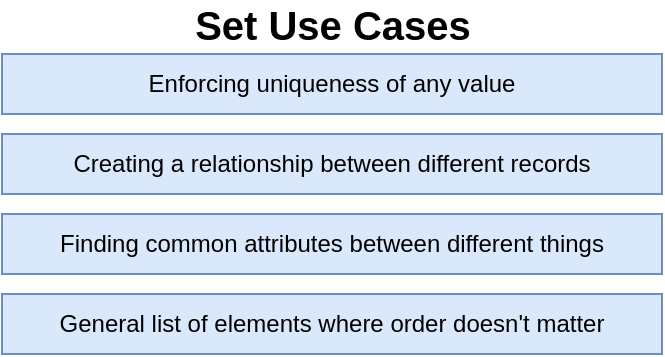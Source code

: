 <mxfile version="26.0.16" pages="7">
  <diagram id="65vfC-7LeFZRpfFSywaT" name="01 - uses">
    <mxGraphModel dx="394" dy="243" grid="1" gridSize="10" guides="1" tooltips="1" connect="1" arrows="1" fold="1" page="1" pageScale="1" pageWidth="1920" pageHeight="1200" math="0" shadow="0">
      <root>
        <mxCell id="0" />
        <mxCell id="1" parent="0" />
        <mxCell id="Y8jP0EyAplemmG68bICI-1" value="Enforcing uniqueness of any value" style="rounded=0;whiteSpace=wrap;html=1;fillColor=#dae8fc;strokeColor=#6c8ebf;" vertex="1" parent="1">
          <mxGeometry x="700" y="410" width="330" height="30" as="geometry" />
        </mxCell>
        <mxCell id="Y8jP0EyAplemmG68bICI-2" value="Set Use Cases" style="text;html=1;strokeColor=none;fillColor=none;align=center;verticalAlign=middle;whiteSpace=wrap;rounded=0;fontSize=20;fontStyle=1" vertex="1" parent="1">
          <mxGeometry x="763.75" y="385" width="202.5" height="20" as="geometry" />
        </mxCell>
        <mxCell id="Y8jP0EyAplemmG68bICI-4" value="Finding common attributes between different things" style="rounded=0;whiteSpace=wrap;html=1;fillColor=#dae8fc;strokeColor=#6c8ebf;" vertex="1" parent="1">
          <mxGeometry x="700" y="490" width="330" height="30" as="geometry" />
        </mxCell>
        <mxCell id="Y8jP0EyAplemmG68bICI-5" value="Creating a relationship between different records" style="rounded=0;whiteSpace=wrap;html=1;fillColor=#dae8fc;strokeColor=#6c8ebf;" vertex="1" parent="1">
          <mxGeometry x="700" y="450" width="330" height="30" as="geometry" />
        </mxCell>
        <mxCell id="Y8jP0EyAplemmG68bICI-6" value="General list of elements where order doesn&#39;t matter" style="rounded=0;whiteSpace=wrap;html=1;fillColor=#dae8fc;strokeColor=#6c8ebf;" vertex="1" parent="1">
          <mxGeometry x="700" y="530" width="330" height="30" as="geometry" />
        </mxCell>
      </root>
    </mxGraphModel>
  </diagram>
  <diagram id="PM_84VMtJE19uxWeuPDo" name="02 - unique">
    <mxGraphModel dx="471" dy="290" grid="1" gridSize="10" guides="1" tooltips="1" connect="1" arrows="1" fold="1" page="1" pageScale="1" pageWidth="1920" pageHeight="1200" math="0" shadow="0">
      <root>
        <mxCell id="uspkfItibW6oa9765OMP-0" />
        <mxCell id="uspkfItibW6oa9765OMP-1" parent="uspkfItibW6oa9765OMP-0" />
        <mxCell id="gSGej4dtUN3YKoE-uAbL-1" value="Redis" style="rounded=0;whiteSpace=wrap;html=1;shadow=1;fontSize=14;align=center;fillColor=#dae8fc;strokeColor=#6c8ebf;" vertex="1" parent="uspkfItibW6oa9765OMP-1">
          <mxGeometry x="830" y="380" width="230" height="30" as="geometry" />
        </mxCell>
        <mxCell id="gSGej4dtUN3YKoE-uAbL-2" value="" style="rounded=0;whiteSpace=wrap;html=1;shadow=1;fontSize=14;align=center;fillColor=#dae8fc;strokeColor=#6c8ebf;" vertex="1" parent="uspkfItibW6oa9765OMP-1">
          <mxGeometry x="830" y="410" width="230" height="180" as="geometry" />
        </mxCell>
        <mxCell id="gSGej4dtUN3YKoE-uAbL-6" value="Set of Usernames" style="rounded=0;whiteSpace=wrap;html=1;fontSize=11;align=center;fontStyle=2;fillColor=#f5f5f5;strokeColor=#666666;fontColor=#333333;" vertex="1" parent="uspkfItibW6oa9765OMP-1">
          <mxGeometry x="950" y="420" width="100" height="20" as="geometry" />
        </mxCell>
        <mxCell id="gSGej4dtUN3YKoE-uAbL-15" style="edgeStyle=orthogonalEdgeStyle;rounded=0;orthogonalLoop=1;jettySize=auto;html=1;exitX=1;exitY=0.5;exitDx=0;exitDy=0;fontSize=11;" edge="1" parent="uspkfItibW6oa9765OMP-1" source="gSGej4dtUN3YKoE-uAbL-14" target="gSGej4dtUN3YKoE-uAbL-6">
          <mxGeometry relative="1" as="geometry" />
        </mxCell>
        <mxCell id="gSGej4dtUN3YKoE-uAbL-14" value="usernames:unique" style="rounded=0;whiteSpace=wrap;html=1;fontSize=9;" vertex="1" parent="uspkfItibW6oa9765OMP-1">
          <mxGeometry x="840" y="420" width="90" height="20" as="geometry" />
        </mxCell>
        <mxCell id="gSGej4dtUN3YKoE-uAbL-16" value="" style="rounded=0;whiteSpace=wrap;html=1;fontSize=11;align=center;fontStyle=2;fillColor=#f5f5f5;strokeColor=#666666;fontColor=#333333;" vertex="1" parent="uspkfItibW6oa9765OMP-1">
          <mxGeometry x="950" y="440" width="100" height="140" as="geometry" />
        </mxCell>
        <mxCell id="gSGej4dtUN3YKoE-uAbL-17" value="API" style="rounded=0;whiteSpace=wrap;html=1;shadow=1;fontSize=14;align=center;fillColor=#dae8fc;strokeColor=#6c8ebf;" vertex="1" parent="uspkfItibW6oa9765OMP-1">
          <mxGeometry x="710" y="380" width="110" height="30" as="geometry" />
        </mxCell>
        <mxCell id="gSGej4dtUN3YKoE-uAbL-18" value="" style="rounded=0;whiteSpace=wrap;html=1;shadow=1;fontSize=14;align=center;fillColor=#dae8fc;strokeColor=#6c8ebf;" vertex="1" parent="uspkfItibW6oa9765OMP-1">
          <mxGeometry x="710" y="410" width="110" height="180" as="geometry" />
        </mxCell>
        <mxCell id="gSGej4dtUN3YKoE-uAbL-19" value="Request" style="rounded=0;whiteSpace=wrap;html=1;fontSize=11;fillColor=#f5f5f5;strokeColor=#666666;fontColor=#333333;fontStyle=1" vertex="1" parent="uspkfItibW6oa9765OMP-1">
          <mxGeometry x="600" y="400" width="90" height="20" as="geometry" />
        </mxCell>
        <mxCell id="gSGej4dtUN3YKoE-uAbL-21" style="edgeStyle=orthogonalEdgeStyle;rounded=0;orthogonalLoop=1;jettySize=auto;html=1;exitX=1;exitY=0.5;exitDx=0;exitDy=0;entryX=0;entryY=0.25;entryDx=0;entryDy=0;fontSize=11;" edge="1" parent="uspkfItibW6oa9765OMP-1" source="gSGej4dtUN3YKoE-uAbL-20" target="gSGej4dtUN3YKoE-uAbL-18">
          <mxGeometry relative="1" as="geometry" />
        </mxCell>
        <mxCell id="gSGej4dtUN3YKoE-uAbL-20" value="Sign up with username &#39;powerseller1&#39;" style="rounded=0;whiteSpace=wrap;html=1;fontSize=11;fillColor=#f5f5f5;strokeColor=#666666;fontColor=#333333;fontStyle=2" vertex="1" parent="uspkfItibW6oa9765OMP-1">
          <mxGeometry x="600" y="420" width="90" height="70" as="geometry" />
        </mxCell>
        <mxCell id="gSGej4dtUN3YKoE-uAbL-23" style="edgeStyle=orthogonalEdgeStyle;rounded=0;orthogonalLoop=1;jettySize=auto;html=1;exitX=1;exitY=0.5;exitDx=0;exitDy=0;entryX=0;entryY=0.5;entryDx=0;entryDy=0;fontSize=11;" edge="1" parent="uspkfItibW6oa9765OMP-1" source="gSGej4dtUN3YKoE-uAbL-22" target="gSGej4dtUN3YKoE-uAbL-14">
          <mxGeometry relative="1" as="geometry">
            <Array as="points">
              <mxPoint x="815" y="430" />
            </Array>
          </mxGeometry>
        </mxCell>
        <mxCell id="gSGej4dtUN3YKoE-uAbL-29" style="edgeStyle=orthogonalEdgeStyle;rounded=0;orthogonalLoop=1;jettySize=auto;html=1;exitX=0.5;exitY=1;exitDx=0;exitDy=0;entryX=0.5;entryY=0;entryDx=0;entryDy=0;fontSize=11;" edge="1" parent="uspkfItibW6oa9765OMP-1" source="gSGej4dtUN3YKoE-uAbL-22" target="gSGej4dtUN3YKoE-uAbL-28">
          <mxGeometry relative="1" as="geometry" />
        </mxCell>
        <mxCell id="gSGej4dtUN3YKoE-uAbL-22" value="Check to see if this username is already in use" style="rounded=0;whiteSpace=wrap;html=1;fontSize=11;" vertex="1" parent="uspkfItibW6oa9765OMP-1">
          <mxGeometry x="715" y="430" width="100" height="50" as="geometry" />
        </mxCell>
        <mxCell id="gSGej4dtUN3YKoE-uAbL-24" value="seller4" style="rounded=0;whiteSpace=wrap;html=1;fontSize=11;" vertex="1" parent="uspkfItibW6oa9765OMP-1">
          <mxGeometry x="960" y="445" width="80" height="20" as="geometry" />
        </mxCell>
        <mxCell id="gSGej4dtUN3YKoE-uAbL-25" value="chairvendor" style="rounded=0;whiteSpace=wrap;html=1;fontSize=11;" vertex="1" parent="uspkfItibW6oa9765OMP-1">
          <mxGeometry x="960" y="473" width="80" height="20" as="geometry" />
        </mxCell>
        <mxCell id="gSGej4dtUN3YKoE-uAbL-26" value="tablemerchant" style="rounded=0;whiteSpace=wrap;html=1;fontSize=11;" vertex="1" parent="uspkfItibW6oa9765OMP-1">
          <mxGeometry x="960" y="502" width="80" height="20" as="geometry" />
        </mxCell>
        <mxCell id="gSGej4dtUN3YKoE-uAbL-27" value="gooditems" style="rounded=0;whiteSpace=wrap;html=1;fontSize=11;" vertex="1" parent="uspkfItibW6oa9765OMP-1">
          <mxGeometry x="960" y="530" width="80" height="20" as="geometry" />
        </mxCell>
        <mxCell id="gSGej4dtUN3YKoE-uAbL-28" value="Nope! Create new user + add username to set" style="rounded=0;whiteSpace=wrap;html=1;fontSize=11;" vertex="1" parent="uspkfItibW6oa9765OMP-1">
          <mxGeometry x="715" y="493" width="100" height="57" as="geometry" />
        </mxCell>
        <mxCell id="KByKT-0Sir-wnAgBDlZ6-0" value="Is the username &#39;powerseller1&#39; in use?" style="rounded=0;whiteSpace=wrap;html=1;fontSize=14;fontStyle=1;fillColor=#f8cecc;strokeColor=#b85450;" vertex="1" parent="uspkfItibW6oa9765OMP-1">
          <mxGeometry x="700" y="610" width="320" height="40" as="geometry" />
        </mxCell>
        <mxCell id="KByKT-0Sir-wnAgBDlZ6-1" value="SISMEMBER usernames powerseller1" style="rounded=0;whiteSpace=wrap;html=1;fontSize=12;align=center;fontStyle=2;fillColor=#f5f5f5;strokeColor=#666666;fontColor=#333333;" vertex="1" parent="uspkfItibW6oa9765OMP-1">
          <mxGeometry x="700" y="650" width="320" height="30" as="geometry" />
        </mxCell>
        <mxCell id="K8rMCQtOQAX7UBQQrtDy-0" value="powerseller1" style="rounded=0;whiteSpace=wrap;html=1;fontSize=11;" vertex="1" parent="uspkfItibW6oa9765OMP-1">
          <mxGeometry x="960" y="550" width="80" height="20" as="geometry" />
        </mxCell>
      </root>
    </mxGraphModel>
  </diagram>
  <diagram name="04 - likes" id="EOR6ztOeFSySmGALgoNd">
    <mxGraphModel dx="538" dy="332" grid="1" gridSize="10" guides="1" tooltips="1" connect="1" arrows="1" fold="1" page="1" pageScale="1" pageWidth="1920" pageHeight="1200" math="0" shadow="0">
      <root>
        <mxCell id="uQO97clvonAkQRXxeujS-0" />
        <mxCell id="uQO97clvonAkQRXxeujS-1" parent="uQO97clvonAkQRXxeujS-0" />
        <mxCell id="uQO97clvonAkQRXxeujS-2" value="Redis" style="rounded=0;whiteSpace=wrap;html=1;shadow=1;fontSize=14;align=center;fillColor=#dae8fc;strokeColor=#6c8ebf;" vertex="1" parent="uQO97clvonAkQRXxeujS-1">
          <mxGeometry x="850" y="380" width="210" height="30" as="geometry" />
        </mxCell>
        <mxCell id="uQO97clvonAkQRXxeujS-3" value="" style="rounded=0;whiteSpace=wrap;html=1;shadow=1;fontSize=14;align=center;fillColor=#dae8fc;strokeColor=#6c8ebf;" vertex="1" parent="uQO97clvonAkQRXxeujS-1">
          <mxGeometry x="850" y="410" width="210" height="180" as="geometry" />
        </mxCell>
        <mxCell id="uQO97clvonAkQRXxeujS-4" value="Item ID&#39;s that user ID 45 likes" style="rounded=0;whiteSpace=wrap;html=1;fontSize=11;align=center;fontStyle=2;fillColor=#f5f5f5;strokeColor=#666666;fontColor=#333333;" vertex="1" parent="uQO97clvonAkQRXxeujS-1">
          <mxGeometry x="950" y="420" width="100" height="30" as="geometry" />
        </mxCell>
        <mxCell id="uQO97clvonAkQRXxeujS-5" style="edgeStyle=orthogonalEdgeStyle;rounded=0;orthogonalLoop=1;jettySize=auto;html=1;exitX=1;exitY=0.5;exitDx=0;exitDy=0;fontSize=11;" edge="1" parent="uQO97clvonAkQRXxeujS-1" source="uQO97clvonAkQRXxeujS-6" target="uQO97clvonAkQRXxeujS-4">
          <mxGeometry relative="1" as="geometry" />
        </mxCell>
        <mxCell id="uQO97clvonAkQRXxeujS-6" value="users:likes#45" style="rounded=0;whiteSpace=wrap;html=1;fontSize=11;" vertex="1" parent="uQO97clvonAkQRXxeujS-1">
          <mxGeometry x="852" y="425" width="80" height="20" as="geometry" />
        </mxCell>
        <mxCell id="uQO97clvonAkQRXxeujS-7" value="" style="rounded=0;whiteSpace=wrap;html=1;fontSize=11;align=center;fontStyle=2;fillColor=#f5f5f5;strokeColor=#666666;fontColor=#333333;" vertex="1" parent="uQO97clvonAkQRXxeujS-1">
          <mxGeometry x="950" y="450" width="100" height="130" as="geometry" />
        </mxCell>
        <mxCell id="uQO97clvonAkQRXxeujS-8" value="123" style="rounded=0;whiteSpace=wrap;html=1;fontSize=11;" vertex="1" parent="uQO97clvonAkQRXxeujS-1">
          <mxGeometry x="960" y="455" width="80" height="20" as="geometry" />
        </mxCell>
        <mxCell id="uQO97clvonAkQRXxeujS-9" value="555" style="rounded=0;whiteSpace=wrap;html=1;fontSize=11;" vertex="1" parent="uQO97clvonAkQRXxeujS-1">
          <mxGeometry x="960" y="483" width="80" height="20" as="geometry" />
        </mxCell>
        <mxCell id="uQO97clvonAkQRXxeujS-10" value="222" style="rounded=0;whiteSpace=wrap;html=1;fontSize=11;" vertex="1" parent="uQO97clvonAkQRXxeujS-1">
          <mxGeometry x="960" y="512" width="80" height="20" as="geometry" />
        </mxCell>
        <mxCell id="uQO97clvonAkQRXxeujS-11" value="909" style="rounded=0;whiteSpace=wrap;html=1;fontSize=11;" vertex="1" parent="uQO97clvonAkQRXxeujS-1">
          <mxGeometry x="960" y="540" width="80" height="20" as="geometry" />
        </mxCell>
        <mxCell id="uQO97clvonAkQRXxeujS-20" value="Which items do user with ID 45 like?" style="rounded=0;whiteSpace=wrap;html=1;fontSize=14;fontStyle=1;fillColor=#f8cecc;strokeColor=#b85450;" vertex="1" parent="uQO97clvonAkQRXxeujS-1">
          <mxGeometry x="1080" y="382" width="260" height="40" as="geometry" />
        </mxCell>
        <mxCell id="5Gb4C19hUrc3802h6q6f-2" value="SMEMBERS&amp;nbsp;&lt;span style=&quot;color: rgb(0 , 0 , 0) ; font-size: 11px ; font-style: normal&quot;&gt;users:likes#45&lt;/span&gt;" style="rounded=0;whiteSpace=wrap;html=1;fontSize=12;align=center;fontStyle=2;fillColor=#f5f5f5;strokeColor=#666666;fontColor=#333333;" vertex="1" parent="uQO97clvonAkQRXxeujS-1">
          <mxGeometry x="1080" y="422" width="260" height="30" as="geometry" />
        </mxCell>
        <mxCell id="5Gb4C19hUrc3802h6q6f-3" value="How &lt;i&gt;many&lt;/i&gt; items does user with ID 45 like?" style="rounded=0;whiteSpace=wrap;html=1;fontSize=14;fontStyle=1;fillColor=#f8cecc;strokeColor=#b85450;" vertex="1" parent="uQO97clvonAkQRXxeujS-1">
          <mxGeometry x="1080" y="462" width="260" height="40" as="geometry" />
        </mxCell>
        <mxCell id="5Gb4C19hUrc3802h6q6f-4" value="SCARD&amp;nbsp;&lt;span style=&quot;color: rgb(0 , 0 , 0) ; font-size: 11px ; font-style: normal&quot;&gt;users:likes#45&lt;/span&gt;" style="rounded=0;whiteSpace=wrap;html=1;fontSize=12;align=center;fontStyle=2;fillColor=#f5f5f5;strokeColor=#666666;fontColor=#333333;" vertex="1" parent="uQO97clvonAkQRXxeujS-1">
          <mxGeometry x="1080" y="502" width="260" height="30" as="geometry" />
        </mxCell>
        <mxCell id="5Gb4C19hUrc3802h6q6f-5" value="Does user with ID 45 like the item with ID 123?" style="rounded=0;whiteSpace=wrap;html=1;fontSize=14;fontStyle=1;fillColor=#f8cecc;strokeColor=#b85450;" vertex="1" parent="uQO97clvonAkQRXxeujS-1">
          <mxGeometry x="1080" y="540" width="260" height="40" as="geometry" />
        </mxCell>
        <mxCell id="5Gb4C19hUrc3802h6q6f-6" value="SISMEMBER&amp;nbsp;&lt;span style=&quot;color: rgb(0 , 0 , 0) ; font-size: 11px ; font-style: normal&quot;&gt;users:likes#45&lt;/span&gt;&amp;nbsp;123" style="rounded=0;whiteSpace=wrap;html=1;fontSize=12;align=center;fontStyle=2;fillColor=#f5f5f5;strokeColor=#666666;fontColor=#333333;" vertex="1" parent="uQO97clvonAkQRXxeujS-1">
          <mxGeometry x="1080" y="580" width="260" height="30" as="geometry" />
        </mxCell>
      </root>
    </mxGraphModel>
  </diagram>
  <diagram id="Mh0uvSvNiHFg_AnbaUa-" name="06 - dup">
    <mxGraphModel dx="565" dy="348" grid="1" gridSize="10" guides="1" tooltips="1" connect="1" arrows="1" fold="1" page="1" pageScale="1" pageWidth="1920" pageHeight="1200" math="0" shadow="0">
      <root>
        <mxCell id="TpucwG2LI65JiCxC-MDD-0" />
        <mxCell id="TpucwG2LI65JiCxC-MDD-1" parent="TpucwG2LI65JiCxC-MDD-0" />
        <mxCell id="Nla-4TpSgEvF4evDeSvK-0" value="Redis" style="rounded=0;whiteSpace=wrap;html=1;shadow=1;fontSize=14;align=center;fillColor=#dae8fc;strokeColor=#6c8ebf;" vertex="1" parent="TpucwG2LI65JiCxC-MDD-1">
          <mxGeometry x="866" y="380" width="374" height="30" as="geometry" />
        </mxCell>
        <mxCell id="Nla-4TpSgEvF4evDeSvK-1" value="" style="rounded=0;whiteSpace=wrap;html=1;shadow=1;fontSize=14;align=center;fillColor=#dae8fc;strokeColor=#6c8ebf;" vertex="1" parent="TpucwG2LI65JiCxC-MDD-1">
          <mxGeometry x="866" y="410" width="374" height="270" as="geometry" />
        </mxCell>
        <mxCell id="Nla-4TpSgEvF4evDeSvK-2" value="Item ID&#39;s that user ID 45 likes" style="rounded=0;whiteSpace=wrap;html=1;fontSize=11;align=center;fontStyle=2;fillColor=#f5f5f5;strokeColor=#666666;fontColor=#333333;" vertex="1" parent="TpucwG2LI65JiCxC-MDD-1">
          <mxGeometry x="950" y="420" width="100" height="30" as="geometry" />
        </mxCell>
        <mxCell id="Nla-4TpSgEvF4evDeSvK-3" style="edgeStyle=orthogonalEdgeStyle;rounded=0;orthogonalLoop=1;jettySize=auto;html=1;exitX=1;exitY=0.5;exitDx=0;exitDy=0;fontSize=11;" edge="1" parent="TpucwG2LI65JiCxC-MDD-1" source="Nla-4TpSgEvF4evDeSvK-4" target="Nla-4TpSgEvF4evDeSvK-2">
          <mxGeometry relative="1" as="geometry" />
        </mxCell>
        <mxCell id="Nla-4TpSgEvF4evDeSvK-4" value="users:likes#45" style="rounded=0;whiteSpace=wrap;html=1;fontSize=8;" vertex="1" parent="TpucwG2LI65JiCxC-MDD-1">
          <mxGeometry x="870" y="425" width="62" height="20" as="geometry" />
        </mxCell>
        <mxCell id="Nla-4TpSgEvF4evDeSvK-5" value="" style="rounded=0;whiteSpace=wrap;html=1;fontSize=11;align=center;fontStyle=2;fillColor=#f5f5f5;strokeColor=#666666;fontColor=#333333;" vertex="1" parent="TpucwG2LI65JiCxC-MDD-1">
          <mxGeometry x="950" y="450" width="100" height="80" as="geometry" />
        </mxCell>
        <mxCell id="Nla-4TpSgEvF4evDeSvK-6" value="123" style="rounded=0;whiteSpace=wrap;html=1;fontSize=11;" vertex="1" parent="TpucwG2LI65JiCxC-MDD-1">
          <mxGeometry x="960" y="452" width="80" height="13" as="geometry" />
        </mxCell>
        <mxCell id="Nla-4TpSgEvF4evDeSvK-7" value="555" style="rounded=0;whiteSpace=wrap;html=1;fontSize=11;" vertex="1" parent="TpucwG2LI65JiCxC-MDD-1">
          <mxGeometry x="960" y="472" width="80" height="13" as="geometry" />
        </mxCell>
        <mxCell id="Nla-4TpSgEvF4evDeSvK-8" value="222" style="rounded=0;whiteSpace=wrap;html=1;fontSize=11;" vertex="1" parent="TpucwG2LI65JiCxC-MDD-1">
          <mxGeometry x="960" y="492" width="80" height="13" as="geometry" />
        </mxCell>
        <mxCell id="Nla-4TpSgEvF4evDeSvK-9" value="909" style="rounded=0;whiteSpace=wrap;html=1;fontSize=11;" vertex="1" parent="TpucwG2LI65JiCxC-MDD-1">
          <mxGeometry x="960" y="512.5" width="80" height="13" as="geometry" />
        </mxCell>
        <mxCell id="Nla-4TpSgEvF4evDeSvK-16" value="Item ID&#39;s that user ID 32 likes" style="rounded=0;whiteSpace=wrap;html=1;fontSize=11;align=center;fontStyle=2;fillColor=#f5f5f5;strokeColor=#666666;fontColor=#333333;" vertex="1" parent="TpucwG2LI65JiCxC-MDD-1">
          <mxGeometry x="1138" y="420" width="100" height="30" as="geometry" />
        </mxCell>
        <mxCell id="Nla-4TpSgEvF4evDeSvK-17" style="edgeStyle=orthogonalEdgeStyle;rounded=0;orthogonalLoop=1;jettySize=auto;html=1;exitX=1;exitY=0.5;exitDx=0;exitDy=0;fontSize=11;" edge="1" parent="TpucwG2LI65JiCxC-MDD-1" source="Nla-4TpSgEvF4evDeSvK-18" target="Nla-4TpSgEvF4evDeSvK-16">
          <mxGeometry relative="1" as="geometry" />
        </mxCell>
        <mxCell id="Nla-4TpSgEvF4evDeSvK-18" value="users:likes#32" style="rounded=0;whiteSpace=wrap;html=1;fontSize=8;" vertex="1" parent="TpucwG2LI65JiCxC-MDD-1">
          <mxGeometry x="1060" y="425" width="60" height="20" as="geometry" />
        </mxCell>
        <mxCell id="Nla-4TpSgEvF4evDeSvK-24" value="" style="rounded=0;whiteSpace=wrap;html=1;fontSize=11;align=center;fontStyle=2;fillColor=#f5f5f5;strokeColor=#666666;fontColor=#333333;" vertex="1" parent="TpucwG2LI65JiCxC-MDD-1">
          <mxGeometry x="1138" y="450" width="100" height="80" as="geometry" />
        </mxCell>
        <mxCell id="Nla-4TpSgEvF4evDeSvK-25" value="123" style="rounded=0;whiteSpace=wrap;html=1;fontSize=11;" vertex="1" parent="TpucwG2LI65JiCxC-MDD-1">
          <mxGeometry x="1148" y="452" width="80" height="13" as="geometry" />
        </mxCell>
        <mxCell id="Nla-4TpSgEvF4evDeSvK-26" value="555" style="rounded=0;whiteSpace=wrap;html=1;fontSize=11;" vertex="1" parent="TpucwG2LI65JiCxC-MDD-1">
          <mxGeometry x="1148" y="472" width="80" height="13" as="geometry" />
        </mxCell>
        <mxCell id="Nla-4TpSgEvF4evDeSvK-27" value="222" style="rounded=0;whiteSpace=wrap;html=1;fontSize=11;" vertex="1" parent="TpucwG2LI65JiCxC-MDD-1">
          <mxGeometry x="1148" y="492" width="80" height="13" as="geometry" />
        </mxCell>
        <mxCell id="Nla-4TpSgEvF4evDeSvK-28" value="909" style="rounded=0;whiteSpace=wrap;html=1;fontSize=11;" vertex="1" parent="TpucwG2LI65JiCxC-MDD-1">
          <mxGeometry x="1148" y="512.5" width="80" height="13" as="geometry" />
        </mxCell>
        <mxCell id="Nla-4TpSgEvF4evDeSvK-29" value="Item ID&#39;s that user ID 17 likes" style="rounded=0;whiteSpace=wrap;html=1;fontSize=11;align=center;fontStyle=2;fillColor=#f5f5f5;strokeColor=#666666;fontColor=#333333;" vertex="1" parent="TpucwG2LI65JiCxC-MDD-1">
          <mxGeometry x="950" y="560" width="100" height="30" as="geometry" />
        </mxCell>
        <mxCell id="Nla-4TpSgEvF4evDeSvK-30" style="edgeStyle=orthogonalEdgeStyle;rounded=0;orthogonalLoop=1;jettySize=auto;html=1;exitX=1;exitY=0.5;exitDx=0;exitDy=0;fontSize=11;" edge="1" parent="TpucwG2LI65JiCxC-MDD-1" source="Nla-4TpSgEvF4evDeSvK-31" target="Nla-4TpSgEvF4evDeSvK-29">
          <mxGeometry relative="1" as="geometry" />
        </mxCell>
        <mxCell id="Nla-4TpSgEvF4evDeSvK-31" value="users:likes#17" style="rounded=0;whiteSpace=wrap;html=1;fontSize=8;" vertex="1" parent="TpucwG2LI65JiCxC-MDD-1">
          <mxGeometry x="870" y="565" width="62" height="20" as="geometry" />
        </mxCell>
        <mxCell id="Nla-4TpSgEvF4evDeSvK-32" value="" style="rounded=0;whiteSpace=wrap;html=1;fontSize=11;align=center;fontStyle=2;fillColor=#f5f5f5;strokeColor=#666666;fontColor=#333333;" vertex="1" parent="TpucwG2LI65JiCxC-MDD-1">
          <mxGeometry x="950" y="590" width="100" height="80" as="geometry" />
        </mxCell>
        <mxCell id="Nla-4TpSgEvF4evDeSvK-33" value="123" style="rounded=0;whiteSpace=wrap;html=1;fontSize=11;" vertex="1" parent="TpucwG2LI65JiCxC-MDD-1">
          <mxGeometry x="960" y="592" width="80" height="13" as="geometry" />
        </mxCell>
        <mxCell id="Nla-4TpSgEvF4evDeSvK-34" value="555" style="rounded=0;whiteSpace=wrap;html=1;fontSize=11;" vertex="1" parent="TpucwG2LI65JiCxC-MDD-1">
          <mxGeometry x="960" y="612" width="80" height="13" as="geometry" />
        </mxCell>
        <mxCell id="Nla-4TpSgEvF4evDeSvK-35" value="222" style="rounded=0;whiteSpace=wrap;html=1;fontSize=11;" vertex="1" parent="TpucwG2LI65JiCxC-MDD-1">
          <mxGeometry x="960" y="632" width="80" height="13" as="geometry" />
        </mxCell>
        <mxCell id="Nla-4TpSgEvF4evDeSvK-36" value="909" style="rounded=0;whiteSpace=wrap;html=1;fontSize=11;" vertex="1" parent="TpucwG2LI65JiCxC-MDD-1">
          <mxGeometry x="960" y="652.5" width="80" height="13" as="geometry" />
        </mxCell>
        <mxCell id="Nla-4TpSgEvF4evDeSvK-37" value="Item ID&#39;s that user ID 82 likes" style="rounded=0;whiteSpace=wrap;html=1;fontSize=11;align=center;fontStyle=2;fillColor=#f5f5f5;strokeColor=#666666;fontColor=#333333;" vertex="1" parent="TpucwG2LI65JiCxC-MDD-1">
          <mxGeometry x="1138" y="560" width="100" height="30" as="geometry" />
        </mxCell>
        <mxCell id="Nla-4TpSgEvF4evDeSvK-38" style="edgeStyle=orthogonalEdgeStyle;rounded=0;orthogonalLoop=1;jettySize=auto;html=1;exitX=1;exitY=0.5;exitDx=0;exitDy=0;fontSize=11;" edge="1" parent="TpucwG2LI65JiCxC-MDD-1" source="Nla-4TpSgEvF4evDeSvK-39" target="Nla-4TpSgEvF4evDeSvK-37">
          <mxGeometry relative="1" as="geometry" />
        </mxCell>
        <mxCell id="Nla-4TpSgEvF4evDeSvK-39" value="users:likes#82" style="rounded=0;whiteSpace=wrap;html=1;fontSize=8;" vertex="1" parent="TpucwG2LI65JiCxC-MDD-1">
          <mxGeometry x="1060" y="565" width="60" height="20" as="geometry" />
        </mxCell>
        <mxCell id="Nla-4TpSgEvF4evDeSvK-40" value="" style="rounded=0;whiteSpace=wrap;html=1;fontSize=11;align=center;fontStyle=2;fillColor=#f5f5f5;strokeColor=#666666;fontColor=#333333;" vertex="1" parent="TpucwG2LI65JiCxC-MDD-1">
          <mxGeometry x="1138" y="590" width="100" height="80" as="geometry" />
        </mxCell>
        <mxCell id="Nla-4TpSgEvF4evDeSvK-41" value="123" style="rounded=0;whiteSpace=wrap;html=1;fontSize=11;" vertex="1" parent="TpucwG2LI65JiCxC-MDD-1">
          <mxGeometry x="1148" y="592" width="80" height="13" as="geometry" />
        </mxCell>
        <mxCell id="Nla-4TpSgEvF4evDeSvK-42" value="19915b" style="rounded=0;whiteSpace=wrap;html=1;fontSize=11;fillColor=#ffe6cc;strokeColor=#d79b00;" vertex="1" parent="TpucwG2LI65JiCxC-MDD-1">
          <mxGeometry x="1148" y="612" width="80" height="13" as="geometry" />
        </mxCell>
        <mxCell id="Nla-4TpSgEvF4evDeSvK-43" value="222" style="rounded=0;whiteSpace=wrap;html=1;fontSize=11;" vertex="1" parent="TpucwG2LI65JiCxC-MDD-1">
          <mxGeometry x="1148" y="632" width="80" height="13" as="geometry" />
        </mxCell>
        <mxCell id="Nla-4TpSgEvF4evDeSvK-44" value="909" style="rounded=0;whiteSpace=wrap;html=1;fontSize=11;" vertex="1" parent="TpucwG2LI65JiCxC-MDD-1">
          <mxGeometry x="1148" y="652.5" width="80" height="13" as="geometry" />
        </mxCell>
        <mxCell id="Nla-4TpSgEvF4evDeSvK-45" value="We don&#39;t have a good way to query all sets at the same time!" style="rounded=0;whiteSpace=wrap;html=1;fontSize=16;fillColor=#f8cecc;strokeColor=#b85450;fontStyle=1" vertex="1" parent="TpucwG2LI65JiCxC-MDD-1">
          <mxGeometry x="1250" y="492" width="170" height="88" as="geometry" />
        </mxCell>
      </root>
    </mxGraphModel>
  </diagram>
  <diagram name="07 - likes" id="Hd07n9qqWmR5ycUeeGwn">
    <mxGraphModel dx="555" dy="343" grid="1" gridSize="10" guides="1" tooltips="1" connect="1" arrows="1" fold="1" page="1" pageScale="1" pageWidth="1920" pageHeight="1200" math="0" shadow="0">
      <root>
        <mxCell id="3RKXdbDJI0VbRPANHaw3-0" />
        <mxCell id="3RKXdbDJI0VbRPANHaw3-1" parent="3RKXdbDJI0VbRPANHaw3-0" />
        <mxCell id="CSkPuKu41BfO7vyNCJt4-0" value="Redis" style="rounded=0;whiteSpace=wrap;html=1;shadow=1;fontSize=14;align=center;fillColor=#dae8fc;strokeColor=#6c8ebf;" vertex="1" parent="3RKXdbDJI0VbRPANHaw3-1">
          <mxGeometry x="830" y="380" width="230" height="30" as="geometry" />
        </mxCell>
        <mxCell id="CSkPuKu41BfO7vyNCJt4-1" value="" style="rounded=0;whiteSpace=wrap;html=1;shadow=1;fontSize=14;align=center;fillColor=#dae8fc;strokeColor=#6c8ebf;" vertex="1" parent="3RKXdbDJI0VbRPANHaw3-1">
          <mxGeometry x="830" y="410" width="230" height="250" as="geometry" />
        </mxCell>
        <mxCell id="CSkPuKu41BfO7vyNCJt4-2" value="Set" style="rounded=0;whiteSpace=wrap;html=1;fontSize=11;align=center;fontStyle=2;fillColor=#f5f5f5;strokeColor=#666666;fontColor=#333333;" vertex="1" parent="3RKXdbDJI0VbRPANHaw3-1">
          <mxGeometry x="930" y="420" width="100" height="20" as="geometry" />
        </mxCell>
        <mxCell id="CSkPuKu41BfO7vyNCJt4-3" style="edgeStyle=orthogonalEdgeStyle;rounded=0;orthogonalLoop=1;jettySize=auto;html=1;exitX=1;exitY=0.5;exitDx=0;exitDy=0;fontSize=11;" edge="1" parent="3RKXdbDJI0VbRPANHaw3-1" source="CSkPuKu41BfO7vyNCJt4-4" target="CSkPuKu41BfO7vyNCJt4-2">
          <mxGeometry relative="1" as="geometry" />
        </mxCell>
        <mxCell id="CSkPuKu41BfO7vyNCJt4-4" value="users:likes#32" style="rounded=0;whiteSpace=wrap;html=1;fontSize=9;" vertex="1" parent="3RKXdbDJI0VbRPANHaw3-1">
          <mxGeometry x="840" y="420" width="70" height="20" as="geometry" />
        </mxCell>
        <mxCell id="CSkPuKu41BfO7vyNCJt4-5" value="" style="rounded=0;whiteSpace=wrap;html=1;fontSize=11;align=center;fontStyle=2;fillColor=#f5f5f5;strokeColor=#666666;fontColor=#333333;" vertex="1" parent="3RKXdbDJI0VbRPANHaw3-1">
          <mxGeometry x="930" y="440" width="100" height="40" as="geometry" />
        </mxCell>
        <mxCell id="CSkPuKu41BfO7vyNCJt4-6" value="API" style="rounded=0;whiteSpace=wrap;html=1;shadow=1;fontSize=14;align=center;fillColor=#dae8fc;strokeColor=#6c8ebf;" vertex="1" parent="3RKXdbDJI0VbRPANHaw3-1">
          <mxGeometry x="710" y="380" width="110" height="30" as="geometry" />
        </mxCell>
        <mxCell id="CSkPuKu41BfO7vyNCJt4-7" value="" style="rounded=0;whiteSpace=wrap;html=1;shadow=1;fontSize=14;align=center;fillColor=#dae8fc;strokeColor=#6c8ebf;" vertex="1" parent="3RKXdbDJI0VbRPANHaw3-1">
          <mxGeometry x="710" y="410" width="110" height="250" as="geometry" />
        </mxCell>
        <mxCell id="CSkPuKu41BfO7vyNCJt4-8" value="Request" style="rounded=0;whiteSpace=wrap;html=1;fontSize=11;fillColor=#f5f5f5;strokeColor=#666666;fontColor=#333333;fontStyle=1" vertex="1" parent="3RKXdbDJI0VbRPANHaw3-1">
          <mxGeometry x="600" y="390" width="90" height="20" as="geometry" />
        </mxCell>
        <mxCell id="CSkPuKu41BfO7vyNCJt4-22" style="edgeStyle=orthogonalEdgeStyle;rounded=0;orthogonalLoop=1;jettySize=auto;html=1;exitX=1;exitY=0.5;exitDx=0;exitDy=0;entryX=0;entryY=0.5;entryDx=0;entryDy=0;fontSize=16;" edge="1" parent="3RKXdbDJI0VbRPANHaw3-1" source="CSkPuKu41BfO7vyNCJt4-10" target="CSkPuKu41BfO7vyNCJt4-13">
          <mxGeometry relative="1" as="geometry" />
        </mxCell>
        <mxCell id="CSkPuKu41BfO7vyNCJt4-10" value="User ID 32 likes Item ID 45" style="rounded=0;whiteSpace=wrap;html=1;fontSize=11;fillColor=#f5f5f5;strokeColor=#666666;fontColor=#333333;fontStyle=2" vertex="1" parent="3RKXdbDJI0VbRPANHaw3-1">
          <mxGeometry x="600" y="410" width="90" height="70" as="geometry" />
        </mxCell>
        <mxCell id="CSkPuKu41BfO7vyNCJt4-11" style="edgeStyle=orthogonalEdgeStyle;rounded=0;orthogonalLoop=1;jettySize=auto;html=1;exitX=1;exitY=0.5;exitDx=0;exitDy=0;entryX=0;entryY=0.5;entryDx=0;entryDy=0;fontSize=11;" edge="1" parent="3RKXdbDJI0VbRPANHaw3-1" source="CSkPuKu41BfO7vyNCJt4-13" target="CSkPuKu41BfO7vyNCJt4-4">
          <mxGeometry relative="1" as="geometry">
            <Array as="points">
              <mxPoint x="815" y="430" />
            </Array>
          </mxGeometry>
        </mxCell>
        <mxCell id="CSkPuKu41BfO7vyNCJt4-12" style="edgeStyle=orthogonalEdgeStyle;rounded=0;orthogonalLoop=1;jettySize=auto;html=1;exitX=0.5;exitY=1;exitDx=0;exitDy=0;entryX=0.5;entryY=0;entryDx=0;entryDy=0;fontSize=11;" edge="1" parent="3RKXdbDJI0VbRPANHaw3-1" source="CSkPuKu41BfO7vyNCJt4-13" target="CSkPuKu41BfO7vyNCJt4-18">
          <mxGeometry relative="1" as="geometry" />
        </mxCell>
        <mxCell id="CSkPuKu41BfO7vyNCJt4-13" value="Add 45 to this user&#39;s liked set" style="rounded=0;whiteSpace=wrap;html=1;fontSize=11;" vertex="1" parent="3RKXdbDJI0VbRPANHaw3-1">
          <mxGeometry x="715" y="430" width="100" height="50" as="geometry" />
        </mxCell>
        <mxCell id="CSkPuKu41BfO7vyNCJt4-14" value="45" style="rounded=0;whiteSpace=wrap;html=1;fontSize=11;" vertex="1" parent="3RKXdbDJI0VbRPANHaw3-1">
          <mxGeometry x="940" y="450" width="80" height="20" as="geometry" />
        </mxCell>
        <mxCell id="CSkPuKu41BfO7vyNCJt4-41" style="edgeStyle=orthogonalEdgeStyle;rounded=0;orthogonalLoop=1;jettySize=auto;html=1;exitX=1;exitY=0.5;exitDx=0;exitDy=0;fontSize=16;" edge="1" parent="3RKXdbDJI0VbRPANHaw3-1" source="CSkPuKu41BfO7vyNCJt4-18" target="CSkPuKu41BfO7vyNCJt4-25">
          <mxGeometry relative="1" as="geometry" />
        </mxCell>
        <mxCell id="CSkPuKu41BfO7vyNCJt4-18" value="Was the id actually added? If so, increment the # of likes on the item hash" style="rounded=0;whiteSpace=wrap;html=1;fontSize=11;" vertex="1" parent="3RKXdbDJI0VbRPANHaw3-1">
          <mxGeometry x="715" y="493" width="100" height="77" as="geometry" />
        </mxCell>
        <mxCell id="CSkPuKu41BfO7vyNCJt4-24" style="edgeStyle=orthogonalEdgeStyle;rounded=0;orthogonalLoop=1;jettySize=auto;html=1;exitX=1;exitY=0.5;exitDx=0;exitDy=0;fontSize=11;" edge="1" parent="3RKXdbDJI0VbRPANHaw3-1" source="CSkPuKu41BfO7vyNCJt4-25">
          <mxGeometry relative="1" as="geometry">
            <mxPoint x="930" y="529.984" as="targetPoint" />
          </mxGeometry>
        </mxCell>
        <mxCell id="CSkPuKu41BfO7vyNCJt4-25" value="items#45" style="rounded=0;whiteSpace=wrap;html=1;fontSize=9;" vertex="1" parent="3RKXdbDJI0VbRPANHaw3-1">
          <mxGeometry x="840" y="520" width="70" height="20" as="geometry" />
        </mxCell>
        <mxCell id="CSkPuKu41BfO7vyNCJt4-32" value="key" style="rounded=0;whiteSpace=wrap;html=1;fontSize=9;align=center;fontStyle=2;fillColor=#f5f5f5;strokeColor=#666666;fontColor=#333333;" vertex="1" parent="3RKXdbDJI0VbRPANHaw3-1">
          <mxGeometry x="930" y="520" width="40" height="15" as="geometry" />
        </mxCell>
        <mxCell id="CSkPuKu41BfO7vyNCJt4-33" value="value" style="rounded=0;whiteSpace=wrap;html=1;fontSize=9;align=center;fontStyle=2;fillColor=#f5f5f5;strokeColor=#666666;fontColor=#333333;" vertex="1" parent="3RKXdbDJI0VbRPANHaw3-1">
          <mxGeometry x="970" y="520" width="80" height="15" as="geometry" />
        </mxCell>
        <mxCell id="CSkPuKu41BfO7vyNCJt4-36" value="name" style="rounded=0;whiteSpace=wrap;html=1;fontSize=8;" vertex="1" parent="3RKXdbDJI0VbRPANHaw3-1">
          <mxGeometry x="930" y="535" width="40" height="25" as="geometry" />
        </mxCell>
        <mxCell id="CSkPuKu41BfO7vyNCJt4-37" value="Chair" style="rounded=0;whiteSpace=wrap;html=1;fontSize=10;" vertex="1" parent="3RKXdbDJI0VbRPANHaw3-1">
          <mxGeometry x="970" y="535" width="80" height="25" as="geometry" />
        </mxCell>
        <mxCell id="CSkPuKu41BfO7vyNCJt4-38" value="description" style="rounded=0;whiteSpace=wrap;html=1;fontSize=8;" vertex="1" parent="3RKXdbDJI0VbRPANHaw3-1">
          <mxGeometry x="930" y="560" width="40" height="25" as="geometry" />
        </mxCell>
        <mxCell id="CSkPuKu41BfO7vyNCJt4-39" value="likes" style="rounded=0;whiteSpace=wrap;html=1;fontSize=8;" vertex="1" parent="3RKXdbDJI0VbRPANHaw3-1">
          <mxGeometry x="930" y="585" width="40" height="25" as="geometry" />
        </mxCell>
        <mxCell id="CSkPuKu41BfO7vyNCJt4-40" value="1" style="rounded=0;whiteSpace=wrap;html=1;fontSize=10;" vertex="1" parent="3RKXdbDJI0VbRPANHaw3-1">
          <mxGeometry x="970" y="585" width="80" height="25" as="geometry" />
        </mxCell>
        <mxCell id="CSkPuKu41BfO7vyNCJt4-42" value="a great chair" style="rounded=0;whiteSpace=wrap;html=1;fontSize=10;" vertex="1" parent="3RKXdbDJI0VbRPANHaw3-1">
          <mxGeometry x="970" y="560" width="80" height="25" as="geometry" />
        </mxCell>
      </root>
    </mxGraphModel>
  </diagram>
  <diagram name="03 - inter" id="XB4vv3xS3kXctpRFK6Eo">
    <mxGraphModel dx="1434" dy="780" grid="1" gridSize="10" guides="1" tooltips="1" connect="1" arrows="1" fold="1" page="1" pageScale="1" pageWidth="1920" pageHeight="1200" math="0" shadow="0">
      <root>
        <mxCell id="CdX0uYcBquTrswHJmAv0-0" />
        <mxCell id="CdX0uYcBquTrswHJmAv0-1" parent="CdX0uYcBquTrswHJmAv0-0" />
        <mxCell id="CdX0uYcBquTrswHJmAv0-2" value="Redis" style="rounded=0;whiteSpace=wrap;html=1;shadow=1;fontSize=14;align=center;fillColor=#dae8fc;strokeColor=#6c8ebf;" parent="CdX0uYcBquTrswHJmAv0-1" vertex="1">
          <mxGeometry x="850" y="380" width="430" height="30" as="geometry" />
        </mxCell>
        <mxCell id="CdX0uYcBquTrswHJmAv0-3" value="" style="rounded=0;whiteSpace=wrap;html=1;shadow=1;fontSize=14;align=center;fillColor=#dae8fc;strokeColor=#6c8ebf;" parent="CdX0uYcBquTrswHJmAv0-1" vertex="1">
          <mxGeometry x="850" y="410" width="430" height="180" as="geometry" />
        </mxCell>
        <mxCell id="CdX0uYcBquTrswHJmAv0-4" value="Item ID&#39;s that user ID 45 likes" style="rounded=0;whiteSpace=wrap;html=1;fontSize=11;align=center;fontStyle=2;fillColor=#f5f5f5;strokeColor=#666666;fontColor=#333333;" parent="CdX0uYcBquTrswHJmAv0-1" vertex="1">
          <mxGeometry x="950" y="420" width="100" height="30" as="geometry" />
        </mxCell>
        <mxCell id="CdX0uYcBquTrswHJmAv0-5" style="edgeStyle=orthogonalEdgeStyle;rounded=0;orthogonalLoop=1;jettySize=auto;html=1;exitX=1;exitY=0.5;exitDx=0;exitDy=0;fontSize=11;" parent="CdX0uYcBquTrswHJmAv0-1" source="CdX0uYcBquTrswHJmAv0-6" target="CdX0uYcBquTrswHJmAv0-4" edge="1">
          <mxGeometry relative="1" as="geometry" />
        </mxCell>
        <mxCell id="CdX0uYcBquTrswHJmAv0-6" value="users:45:likes" style="rounded=0;whiteSpace=wrap;html=1;fontSize=11;" parent="CdX0uYcBquTrswHJmAv0-1" vertex="1">
          <mxGeometry x="860" y="425" width="70" height="20" as="geometry" />
        </mxCell>
        <mxCell id="CdX0uYcBquTrswHJmAv0-7" value="" style="rounded=0;whiteSpace=wrap;html=1;fontSize=11;align=center;fontStyle=2;fillColor=#f5f5f5;strokeColor=#666666;fontColor=#333333;" parent="CdX0uYcBquTrswHJmAv0-1" vertex="1">
          <mxGeometry x="950" y="450" width="100" height="130" as="geometry" />
        </mxCell>
        <mxCell id="CdX0uYcBquTrswHJmAv0-16" value="123" style="rounded=0;whiteSpace=wrap;html=1;fontSize=11;" parent="CdX0uYcBquTrswHJmAv0-1" vertex="1">
          <mxGeometry x="960" y="455" width="80" height="20" as="geometry" />
        </mxCell>
        <mxCell id="CdX0uYcBquTrswHJmAv0-17" value="555" style="rounded=0;whiteSpace=wrap;html=1;fontSize=11;fillColor=#ffe6cc;strokeColor=#d79b00;" parent="CdX0uYcBquTrswHJmAv0-1" vertex="1">
          <mxGeometry x="960" y="483" width="80" height="20" as="geometry" />
        </mxCell>
        <mxCell id="CdX0uYcBquTrswHJmAv0-18" value="222" style="rounded=0;whiteSpace=wrap;html=1;fontSize=11;" parent="CdX0uYcBquTrswHJmAv0-1" vertex="1">
          <mxGeometry x="960" y="512" width="80" height="20" as="geometry" />
        </mxCell>
        <mxCell id="CdX0uYcBquTrswHJmAv0-19" value="909" style="rounded=0;whiteSpace=wrap;html=1;fontSize=11;fillColor=#ffe6cc;strokeColor=#d79b00;" parent="CdX0uYcBquTrswHJmAv0-1" vertex="1">
          <mxGeometry x="960" y="540" width="80" height="20" as="geometry" />
        </mxCell>
        <mxCell id="M7jExCPqDBZzvQ_hqxqs-0" value="Item ID&#39;s that user ID 32 likes" style="rounded=0;whiteSpace=wrap;html=1;fontSize=11;align=center;fontStyle=2;fillColor=#f5f5f5;strokeColor=#666666;fontColor=#333333;" parent="CdX0uYcBquTrswHJmAv0-1" vertex="1">
          <mxGeometry x="1170" y="420" width="100" height="30" as="geometry" />
        </mxCell>
        <mxCell id="M7jExCPqDBZzvQ_hqxqs-1" style="edgeStyle=orthogonalEdgeStyle;rounded=0;orthogonalLoop=1;jettySize=auto;html=1;exitX=1;exitY=0.5;exitDx=0;exitDy=0;fontSize=11;" parent="CdX0uYcBquTrswHJmAv0-1" source="M7jExCPqDBZzvQ_hqxqs-2" target="M7jExCPqDBZzvQ_hqxqs-0" edge="1">
          <mxGeometry relative="1" as="geometry" />
        </mxCell>
        <mxCell id="M7jExCPqDBZzvQ_hqxqs-2" value="users:32:likes" style="rounded=0;whiteSpace=wrap;html=1;fontSize=11;" parent="CdX0uYcBquTrswHJmAv0-1" vertex="1">
          <mxGeometry x="1080" y="425" width="70" height="20" as="geometry" />
        </mxCell>
        <mxCell id="M7jExCPqDBZzvQ_hqxqs-3" value="" style="rounded=0;whiteSpace=wrap;html=1;fontSize=11;align=center;fontStyle=2;fillColor=#f5f5f5;strokeColor=#666666;fontColor=#333333;" parent="CdX0uYcBquTrswHJmAv0-1" vertex="1">
          <mxGeometry x="1170" y="450" width="100" height="130" as="geometry" />
        </mxCell>
        <mxCell id="M7jExCPqDBZzvQ_hqxqs-4" value="915" style="rounded=0;whiteSpace=wrap;html=1;fontSize=11;" parent="CdX0uYcBquTrswHJmAv0-1" vertex="1">
          <mxGeometry x="1180" y="455" width="80" height="20" as="geometry" />
        </mxCell>
        <mxCell id="M7jExCPqDBZzvQ_hqxqs-5" value="555" style="rounded=0;whiteSpace=wrap;html=1;fontSize=11;fillColor=#ffe6cc;strokeColor=#d79b00;" parent="CdX0uYcBquTrswHJmAv0-1" vertex="1">
          <mxGeometry x="1180" y="483" width="80" height="20" as="geometry" />
        </mxCell>
        <mxCell id="M7jExCPqDBZzvQ_hqxqs-6" value="632" style="rounded=0;whiteSpace=wrap;html=1;fontSize=11;" parent="CdX0uYcBquTrswHJmAv0-1" vertex="1">
          <mxGeometry x="1180" y="512" width="80" height="20" as="geometry" />
        </mxCell>
        <mxCell id="M7jExCPqDBZzvQ_hqxqs-7" value="909" style="rounded=0;whiteSpace=wrap;html=1;fontSize=11;fillColor=#ffe6cc;strokeColor=#d79b00;" parent="CdX0uYcBquTrswHJmAv0-1" vertex="1">
          <mxGeometry x="1180" y="540" width="80" height="20" as="geometry" />
        </mxCell>
        <mxCell id="rTWtx_DzJoBsfBowZE3U-0" value="Which items do both user 45 &amp;amp; user 32 like?" style="rounded=0;whiteSpace=wrap;html=1;fontSize=14;fontStyle=1;fillColor=#f8cecc;strokeColor=#b85450;" vertex="1" parent="CdX0uYcBquTrswHJmAv0-1">
          <mxGeometry x="920" y="620" width="300" height="40" as="geometry" />
        </mxCell>
        <mxCell id="rTWtx_DzJoBsfBowZE3U-1" value="SIINTER users#45:likes users#32:likes" style="rounded=0;whiteSpace=wrap;html=1;fontSize=12;align=center;fontStyle=2;fillColor=#f5f5f5;strokeColor=#666666;fontColor=#333333;" vertex="1" parent="CdX0uYcBquTrswHJmAv0-1">
          <mxGeometry x="920" y="660" width="300" height="30" as="geometry" />
        </mxCell>
      </root>
    </mxGraphModel>
  </diagram>
  <diagram id="i8Eoo6ZMEettmIeQ12Jz" name="05 - list">
    <mxGraphModel dx="413" dy="255" grid="1" gridSize="10" guides="1" tooltips="1" connect="1" arrows="1" fold="1" page="1" pageScale="1" pageWidth="1920" pageHeight="1200" math="0" shadow="0">
      <root>
        <mxCell id="vDj1MSJ20uaVpSzn2huC-0" />
        <mxCell id="vDj1MSJ20uaVpSzn2huC-1" parent="vDj1MSJ20uaVpSzn2huC-0" />
        <mxCell id="qSG-bRM7ZqsLAG6lguBU-0" value="Redis" style="rounded=0;whiteSpace=wrap;html=1;shadow=1;fontSize=14;align=center;fillColor=#dae8fc;strokeColor=#6c8ebf;" vertex="1" parent="vDj1MSJ20uaVpSzn2huC-1">
          <mxGeometry x="820" y="380" width="240" height="30" as="geometry" />
        </mxCell>
        <mxCell id="qSG-bRM7ZqsLAG6lguBU-1" value="" style="rounded=0;whiteSpace=wrap;html=1;shadow=1;fontSize=14;align=center;fillColor=#dae8fc;strokeColor=#6c8ebf;" vertex="1" parent="vDj1MSJ20uaVpSzn2huC-1">
          <mxGeometry x="820" y="410" width="240" height="180" as="geometry" />
        </mxCell>
        <mxCell id="qSG-bRM7ZqsLAG6lguBU-2" value="Set of domains" style="rounded=0;whiteSpace=wrap;html=1;fontSize=11;align=center;fontStyle=2;fillColor=#f5f5f5;strokeColor=#666666;fontColor=#333333;" vertex="1" parent="vDj1MSJ20uaVpSzn2huC-1">
          <mxGeometry x="950" y="420" width="100" height="20" as="geometry" />
        </mxCell>
        <mxCell id="qSG-bRM7ZqsLAG6lguBU-3" style="edgeStyle=orthogonalEdgeStyle;rounded=0;orthogonalLoop=1;jettySize=auto;html=1;exitX=1;exitY=0.5;exitDx=0;exitDy=0;fontSize=11;" edge="1" parent="vDj1MSJ20uaVpSzn2huC-1" source="qSG-bRM7ZqsLAG6lguBU-4" target="qSG-bRM7ZqsLAG6lguBU-2">
          <mxGeometry relative="1" as="geometry" />
        </mxCell>
        <mxCell id="qSG-bRM7ZqsLAG6lguBU-4" value="domains:banned" style="rounded=0;whiteSpace=wrap;html=1;fontSize=11;" vertex="1" parent="vDj1MSJ20uaVpSzn2huC-1">
          <mxGeometry x="830" y="420" width="90" height="20" as="geometry" />
        </mxCell>
        <mxCell id="qSG-bRM7ZqsLAG6lguBU-5" value="" style="rounded=0;whiteSpace=wrap;html=1;fontSize=11;align=center;fontStyle=2;fillColor=#f5f5f5;strokeColor=#666666;fontColor=#333333;" vertex="1" parent="vDj1MSJ20uaVpSzn2huC-1">
          <mxGeometry x="950" y="440" width="100" height="140" as="geometry" />
        </mxCell>
        <mxCell id="qSG-bRM7ZqsLAG6lguBU-6" value="ezmail.com" style="rounded=0;whiteSpace=wrap;html=1;fontSize=11;" vertex="1" parent="vDj1MSJ20uaVpSzn2huC-1">
          <mxGeometry x="960" y="460" width="80" height="20" as="geometry" />
        </mxCell>
        <mxCell id="qSG-bRM7ZqsLAG6lguBU-7" value="freemail.com" style="rounded=0;whiteSpace=wrap;html=1;fontSize=11;" vertex="1" parent="vDj1MSJ20uaVpSzn2huC-1">
          <mxGeometry x="960" y="488" width="80" height="20" as="geometry" />
        </mxCell>
        <mxCell id="qSG-bRM7ZqsLAG6lguBU-8" value="scammail.com" style="rounded=0;whiteSpace=wrap;html=1;fontSize=11;" vertex="1" parent="vDj1MSJ20uaVpSzn2huC-1">
          <mxGeometry x="960" y="517" width="80" height="20" as="geometry" />
        </mxCell>
      </root>
    </mxGraphModel>
  </diagram>
</mxfile>
